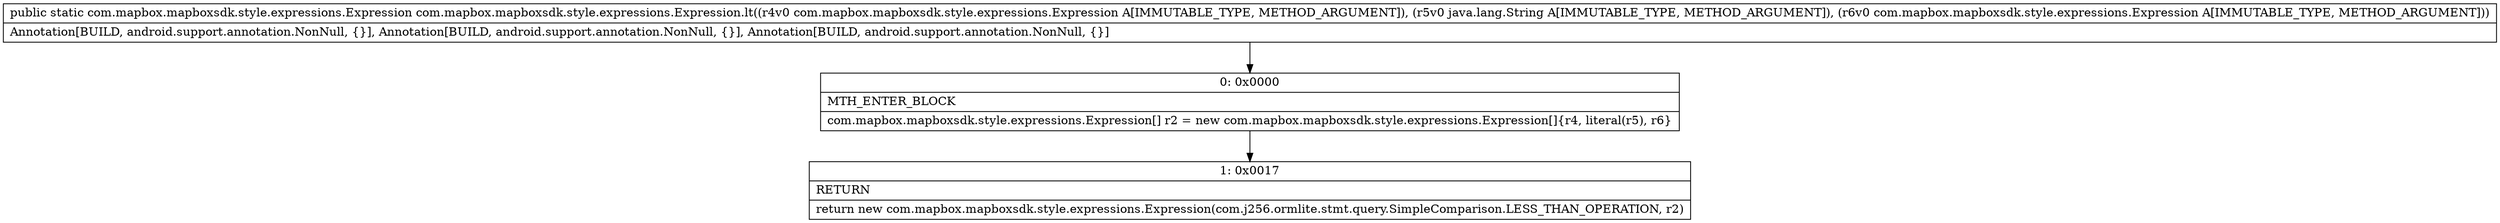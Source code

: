 digraph "CFG forcom.mapbox.mapboxsdk.style.expressions.Expression.lt(Lcom\/mapbox\/mapboxsdk\/style\/expressions\/Expression;Ljava\/lang\/String;Lcom\/mapbox\/mapboxsdk\/style\/expressions\/Expression;)Lcom\/mapbox\/mapboxsdk\/style\/expressions\/Expression;" {
Node_0 [shape=record,label="{0\:\ 0x0000|MTH_ENTER_BLOCK\l|com.mapbox.mapboxsdk.style.expressions.Expression[] r2 = new com.mapbox.mapboxsdk.style.expressions.Expression[]\{r4, literal(r5), r6\}\l}"];
Node_1 [shape=record,label="{1\:\ 0x0017|RETURN\l|return new com.mapbox.mapboxsdk.style.expressions.Expression(com.j256.ormlite.stmt.query.SimpleComparison.LESS_THAN_OPERATION, r2)\l}"];
MethodNode[shape=record,label="{public static com.mapbox.mapboxsdk.style.expressions.Expression com.mapbox.mapboxsdk.style.expressions.Expression.lt((r4v0 com.mapbox.mapboxsdk.style.expressions.Expression A[IMMUTABLE_TYPE, METHOD_ARGUMENT]), (r5v0 java.lang.String A[IMMUTABLE_TYPE, METHOD_ARGUMENT]), (r6v0 com.mapbox.mapboxsdk.style.expressions.Expression A[IMMUTABLE_TYPE, METHOD_ARGUMENT]))  | Annotation[BUILD, android.support.annotation.NonNull, \{\}], Annotation[BUILD, android.support.annotation.NonNull, \{\}], Annotation[BUILD, android.support.annotation.NonNull, \{\}]\l}"];
MethodNode -> Node_0;
Node_0 -> Node_1;
}

